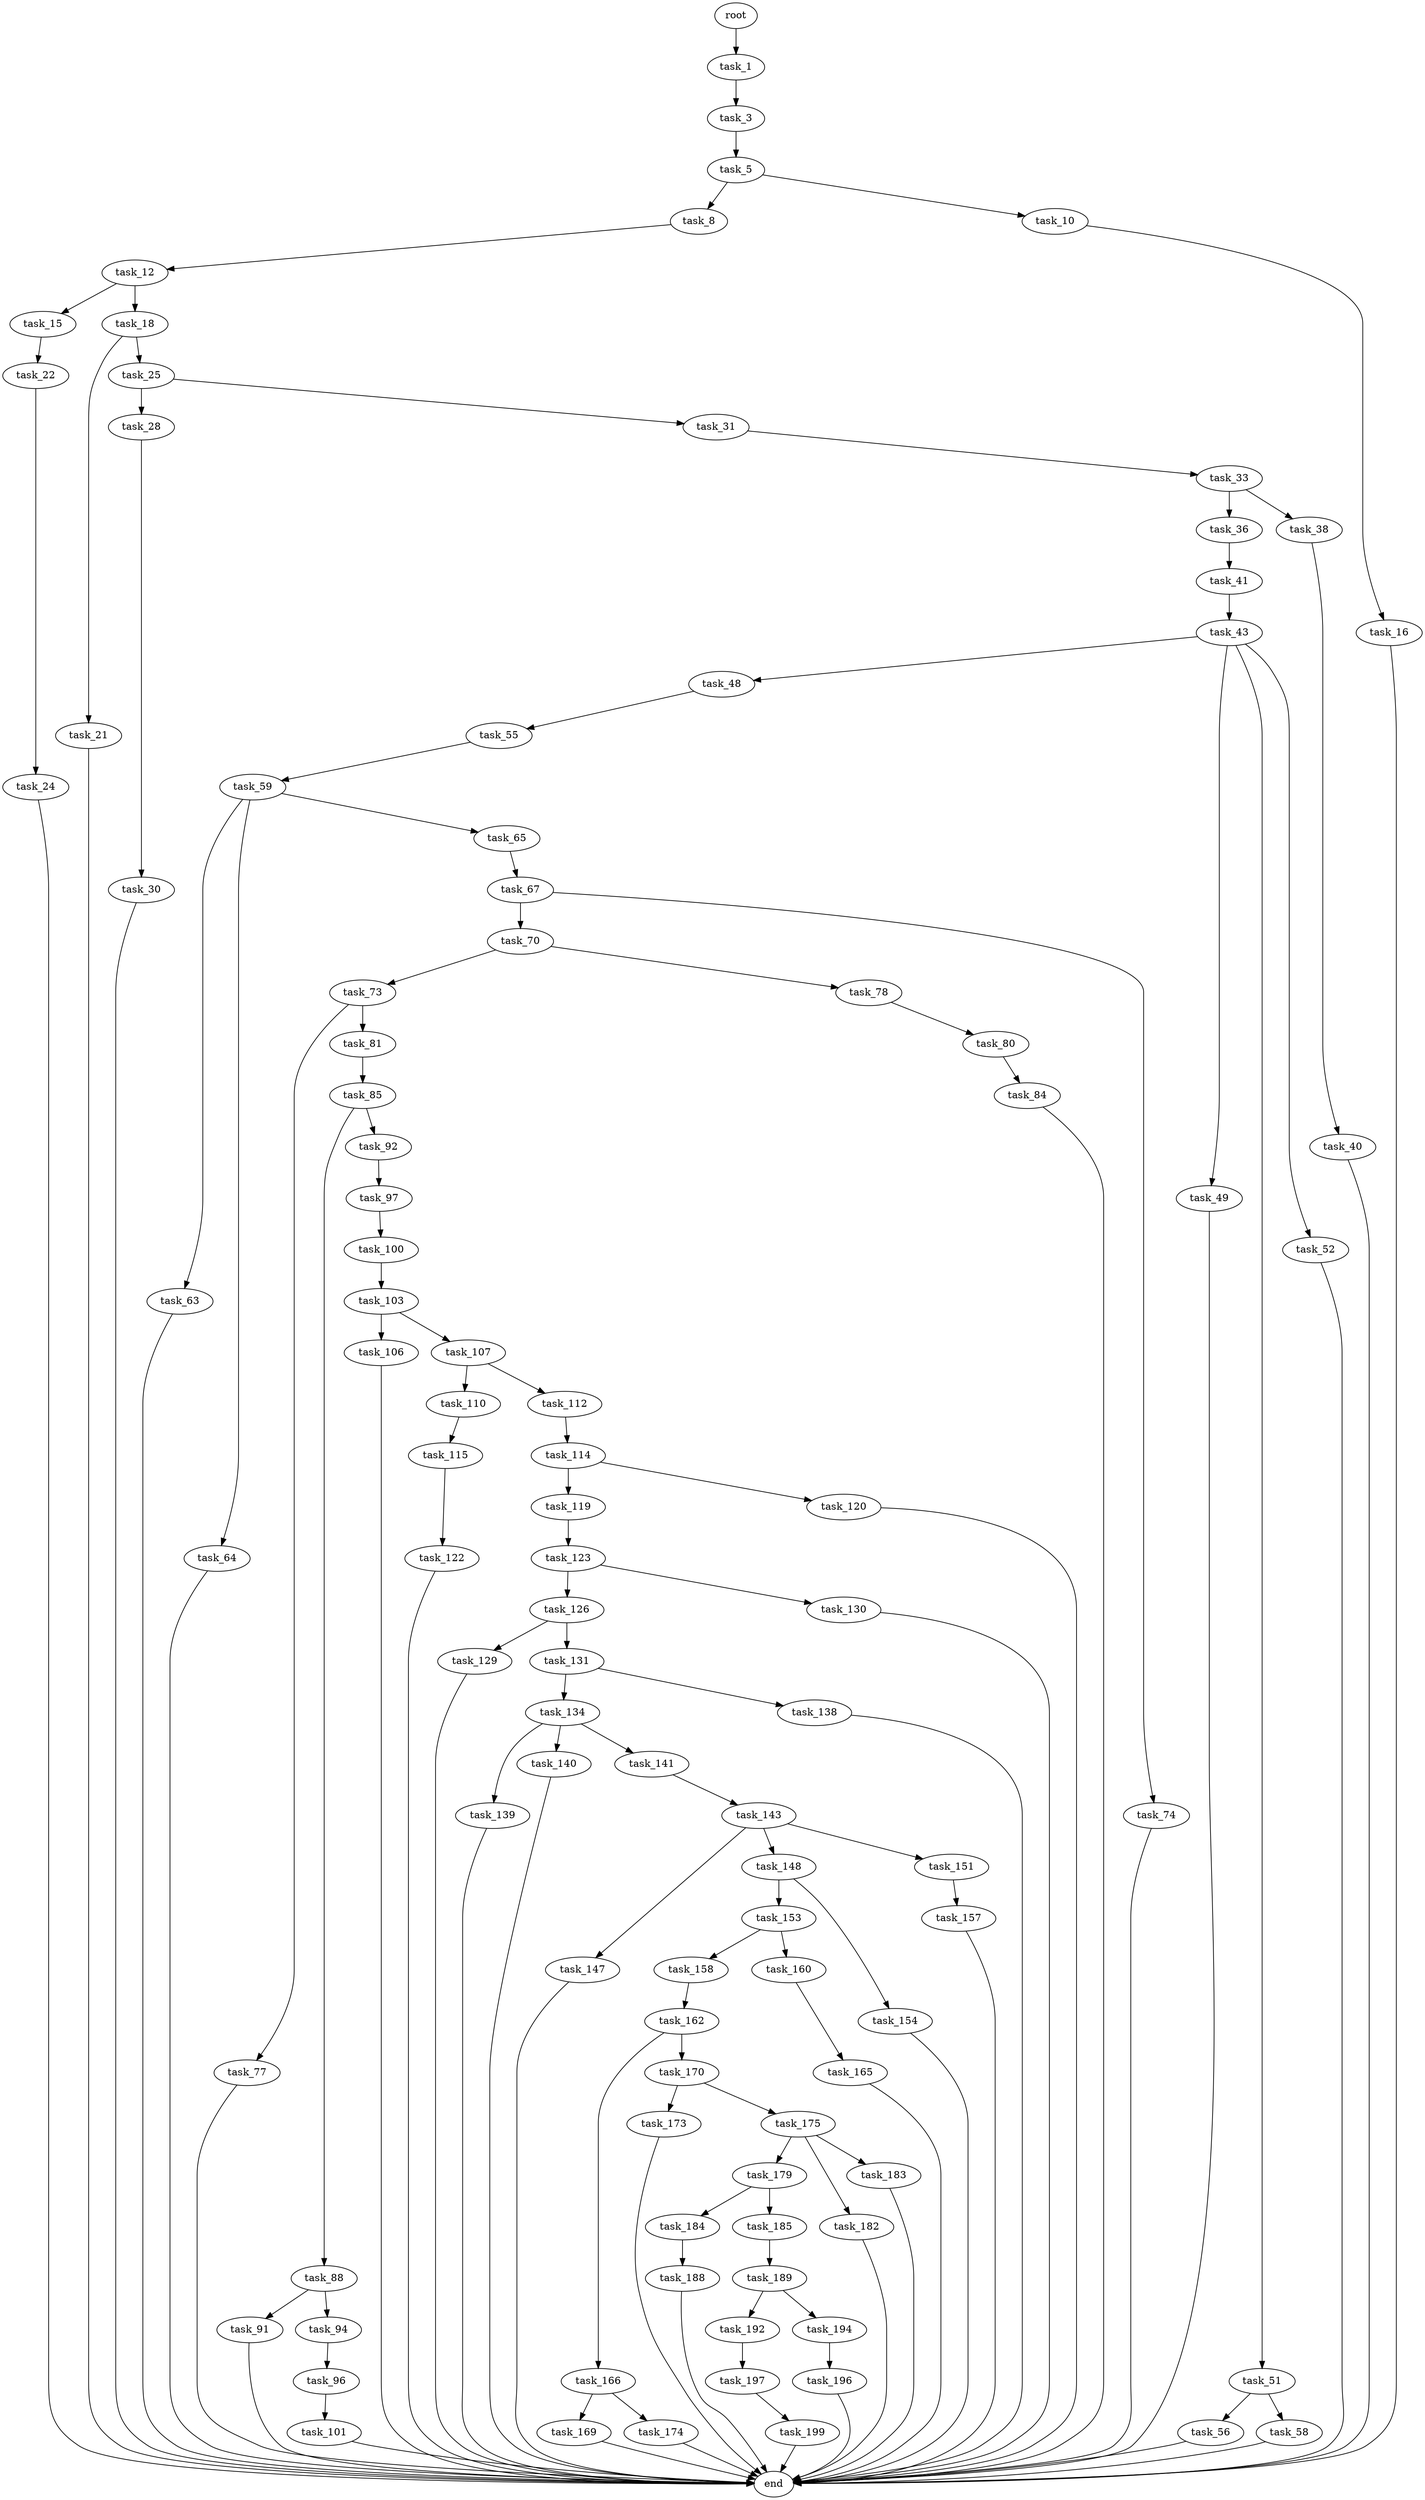digraph G {
  root [size="0.000000"];
  task_1 [size="549755813888.000000"];
  task_3 [size="135950248668.000000"];
  task_5 [size="28991029248.000000"];
  task_8 [size="8589934592.000000"];
  task_10 [size="19313386989.000000"];
  task_12 [size="782757789696.000000"];
  task_16 [size="4730232529.000000"];
  task_15 [size="7817896794.000000"];
  task_18 [size="1066714038835.000000"];
  task_22 [size="363792643017.000000"];
  end [size="0.000000"];
  task_21 [size="31623543144.000000"];
  task_25 [size="231928233984.000000"];
  task_24 [size="25054757094.000000"];
  task_28 [size="368293445632.000000"];
  task_31 [size="368293445632.000000"];
  task_30 [size="1419348031373.000000"];
  task_33 [size="231928233984.000000"];
  task_36 [size="134217728000.000000"];
  task_38 [size="68719476736.000000"];
  task_41 [size="1066068422240.000000"];
  task_40 [size="637683896409.000000"];
  task_43 [size="87737360118.000000"];
  task_48 [size="782757789696.000000"];
  task_49 [size="1411893385900.000000"];
  task_51 [size="810644514964.000000"];
  task_52 [size="73888860791.000000"];
  task_55 [size="28991029248.000000"];
  task_56 [size="2604355502.000000"];
  task_58 [size="1941350631.000000"];
  task_59 [size="5411108288.000000"];
  task_63 [size="368293445632.000000"];
  task_64 [size="5677949131.000000"];
  task_65 [size="18160266626.000000"];
  task_67 [size="14889795572.000000"];
  task_70 [size="35577188528.000000"];
  task_74 [size="368293445632.000000"];
  task_73 [size="5781611686.000000"];
  task_78 [size="1021259652.000000"];
  task_77 [size="134217728000.000000"];
  task_81 [size="347277860332.000000"];
  task_80 [size="306032062409.000000"];
  task_84 [size="1073741824000.000000"];
  task_85 [size="2662407431.000000"];
  task_88 [size="1073741824000.000000"];
  task_92 [size="1073741824000.000000"];
  task_91 [size="14603891291.000000"];
  task_94 [size="28991029248.000000"];
  task_97 [size="782757789696.000000"];
  task_96 [size="196176860132.000000"];
  task_101 [size="9401242782.000000"];
  task_100 [size="648243899991.000000"];
  task_103 [size="1073741824000.000000"];
  task_106 [size="18315047601.000000"];
  task_107 [size="21611388670.000000"];
  task_110 [size="821752855.000000"];
  task_112 [size="134217728000.000000"];
  task_115 [size="3182664944.000000"];
  task_114 [size="231928233984.000000"];
  task_119 [size="28991029248.000000"];
  task_120 [size="133759928592.000000"];
  task_122 [size="782757789696.000000"];
  task_123 [size="231928233984.000000"];
  task_126 [size="7870321433.000000"];
  task_130 [size="12202432982.000000"];
  task_129 [size="397601529588.000000"];
  task_131 [size="386186649073.000000"];
  task_134 [size="6281614938.000000"];
  task_138 [size="426390401933.000000"];
  task_139 [size="134217728000.000000"];
  task_140 [size="1599132300.000000"];
  task_141 [size="23000524591.000000"];
  task_143 [size="3979347533.000000"];
  task_147 [size="2156363816.000000"];
  task_148 [size="134217728000.000000"];
  task_151 [size="286999527720.000000"];
  task_153 [size="6158850126.000000"];
  task_154 [size="330038557338.000000"];
  task_157 [size="148399062916.000000"];
  task_158 [size="6678722365.000000"];
  task_160 [size="203352152744.000000"];
  task_162 [size="29329935450.000000"];
  task_165 [size="699688275936.000000"];
  task_166 [size="20771732188.000000"];
  task_170 [size="1369051147137.000000"];
  task_169 [size="28991029248.000000"];
  task_174 [size="610652746624.000000"];
  task_173 [size="1118173787764.000000"];
  task_175 [size="134628594432.000000"];
  task_179 [size="1073741824000.000000"];
  task_182 [size="30174090991.000000"];
  task_183 [size="28991029248.000000"];
  task_184 [size="348205641821.000000"];
  task_185 [size="11477967388.000000"];
  task_188 [size="28991029248.000000"];
  task_189 [size="3567496163.000000"];
  task_192 [size="782757789696.000000"];
  task_194 [size="255680514276.000000"];
  task_197 [size="208465876941.000000"];
  task_196 [size="238482149265.000000"];
  task_199 [size="3294732338.000000"];

  root -> task_1 [size="1.000000"];
  task_1 -> task_3 [size="536870912.000000"];
  task_3 -> task_5 [size="134217728.000000"];
  task_5 -> task_8 [size="75497472.000000"];
  task_5 -> task_10 [size="75497472.000000"];
  task_8 -> task_12 [size="33554432.000000"];
  task_10 -> task_16 [size="679477248.000000"];
  task_12 -> task_15 [size="679477248.000000"];
  task_12 -> task_18 [size="679477248.000000"];
  task_16 -> end [size="1.000000"];
  task_15 -> task_22 [size="134217728.000000"];
  task_18 -> task_21 [size="679477248.000000"];
  task_18 -> task_25 [size="679477248.000000"];
  task_22 -> task_24 [size="301989888.000000"];
  task_21 -> end [size="1.000000"];
  task_25 -> task_28 [size="301989888.000000"];
  task_25 -> task_31 [size="301989888.000000"];
  task_24 -> end [size="1.000000"];
  task_28 -> task_30 [size="411041792.000000"];
  task_31 -> task_33 [size="411041792.000000"];
  task_30 -> end [size="1.000000"];
  task_33 -> task_36 [size="301989888.000000"];
  task_33 -> task_38 [size="301989888.000000"];
  task_36 -> task_41 [size="209715200.000000"];
  task_38 -> task_40 [size="134217728.000000"];
  task_41 -> task_43 [size="679477248.000000"];
  task_40 -> end [size="1.000000"];
  task_43 -> task_48 [size="75497472.000000"];
  task_43 -> task_49 [size="75497472.000000"];
  task_43 -> task_51 [size="75497472.000000"];
  task_43 -> task_52 [size="75497472.000000"];
  task_48 -> task_55 [size="679477248.000000"];
  task_49 -> end [size="1.000000"];
  task_51 -> task_56 [size="838860800.000000"];
  task_51 -> task_58 [size="838860800.000000"];
  task_52 -> end [size="1.000000"];
  task_55 -> task_59 [size="75497472.000000"];
  task_56 -> end [size="1.000000"];
  task_58 -> end [size="1.000000"];
  task_59 -> task_63 [size="209715200.000000"];
  task_59 -> task_64 [size="209715200.000000"];
  task_59 -> task_65 [size="209715200.000000"];
  task_63 -> end [size="1.000000"];
  task_64 -> end [size="1.000000"];
  task_65 -> task_67 [size="301989888.000000"];
  task_67 -> task_70 [size="679477248.000000"];
  task_67 -> task_74 [size="679477248.000000"];
  task_70 -> task_73 [size="838860800.000000"];
  task_70 -> task_78 [size="838860800.000000"];
  task_74 -> end [size="1.000000"];
  task_73 -> task_77 [size="536870912.000000"];
  task_73 -> task_81 [size="536870912.000000"];
  task_78 -> task_80 [size="33554432.000000"];
  task_77 -> end [size="1.000000"];
  task_81 -> task_85 [size="301989888.000000"];
  task_80 -> task_84 [size="209715200.000000"];
  task_84 -> end [size="1.000000"];
  task_85 -> task_88 [size="75497472.000000"];
  task_85 -> task_92 [size="75497472.000000"];
  task_88 -> task_91 [size="838860800.000000"];
  task_88 -> task_94 [size="838860800.000000"];
  task_92 -> task_97 [size="838860800.000000"];
  task_91 -> end [size="1.000000"];
  task_94 -> task_96 [size="75497472.000000"];
  task_97 -> task_100 [size="679477248.000000"];
  task_96 -> task_101 [size="209715200.000000"];
  task_101 -> end [size="1.000000"];
  task_100 -> task_103 [size="411041792.000000"];
  task_103 -> task_106 [size="838860800.000000"];
  task_103 -> task_107 [size="838860800.000000"];
  task_106 -> end [size="1.000000"];
  task_107 -> task_110 [size="33554432.000000"];
  task_107 -> task_112 [size="33554432.000000"];
  task_110 -> task_115 [size="33554432.000000"];
  task_112 -> task_114 [size="209715200.000000"];
  task_115 -> task_122 [size="134217728.000000"];
  task_114 -> task_119 [size="301989888.000000"];
  task_114 -> task_120 [size="301989888.000000"];
  task_119 -> task_123 [size="75497472.000000"];
  task_120 -> end [size="1.000000"];
  task_122 -> end [size="1.000000"];
  task_123 -> task_126 [size="301989888.000000"];
  task_123 -> task_130 [size="301989888.000000"];
  task_126 -> task_129 [size="301989888.000000"];
  task_126 -> task_131 [size="301989888.000000"];
  task_130 -> end [size="1.000000"];
  task_129 -> end [size="1.000000"];
  task_131 -> task_134 [size="411041792.000000"];
  task_131 -> task_138 [size="411041792.000000"];
  task_134 -> task_139 [size="134217728.000000"];
  task_134 -> task_140 [size="134217728.000000"];
  task_134 -> task_141 [size="134217728.000000"];
  task_138 -> end [size="1.000000"];
  task_139 -> end [size="1.000000"];
  task_140 -> end [size="1.000000"];
  task_141 -> task_143 [size="679477248.000000"];
  task_143 -> task_147 [size="209715200.000000"];
  task_143 -> task_148 [size="209715200.000000"];
  task_143 -> task_151 [size="209715200.000000"];
  task_147 -> end [size="1.000000"];
  task_148 -> task_153 [size="209715200.000000"];
  task_148 -> task_154 [size="209715200.000000"];
  task_151 -> task_157 [size="838860800.000000"];
  task_153 -> task_158 [size="33554432.000000"];
  task_153 -> task_160 [size="33554432.000000"];
  task_154 -> end [size="1.000000"];
  task_157 -> end [size="1.000000"];
  task_158 -> task_162 [size="679477248.000000"];
  task_160 -> task_165 [size="536870912.000000"];
  task_162 -> task_166 [size="536870912.000000"];
  task_162 -> task_170 [size="536870912.000000"];
  task_165 -> end [size="1.000000"];
  task_166 -> task_169 [size="536870912.000000"];
  task_166 -> task_174 [size="536870912.000000"];
  task_170 -> task_173 [size="838860800.000000"];
  task_170 -> task_175 [size="838860800.000000"];
  task_169 -> end [size="1.000000"];
  task_174 -> end [size="1.000000"];
  task_173 -> end [size="1.000000"];
  task_175 -> task_179 [size="134217728.000000"];
  task_175 -> task_182 [size="134217728.000000"];
  task_175 -> task_183 [size="134217728.000000"];
  task_179 -> task_184 [size="838860800.000000"];
  task_179 -> task_185 [size="838860800.000000"];
  task_182 -> end [size="1.000000"];
  task_183 -> end [size="1.000000"];
  task_184 -> task_188 [size="301989888.000000"];
  task_185 -> task_189 [size="301989888.000000"];
  task_188 -> end [size="1.000000"];
  task_189 -> task_192 [size="75497472.000000"];
  task_189 -> task_194 [size="75497472.000000"];
  task_192 -> task_197 [size="679477248.000000"];
  task_194 -> task_196 [size="411041792.000000"];
  task_197 -> task_199 [size="838860800.000000"];
  task_196 -> end [size="1.000000"];
  task_199 -> end [size="1.000000"];
}
